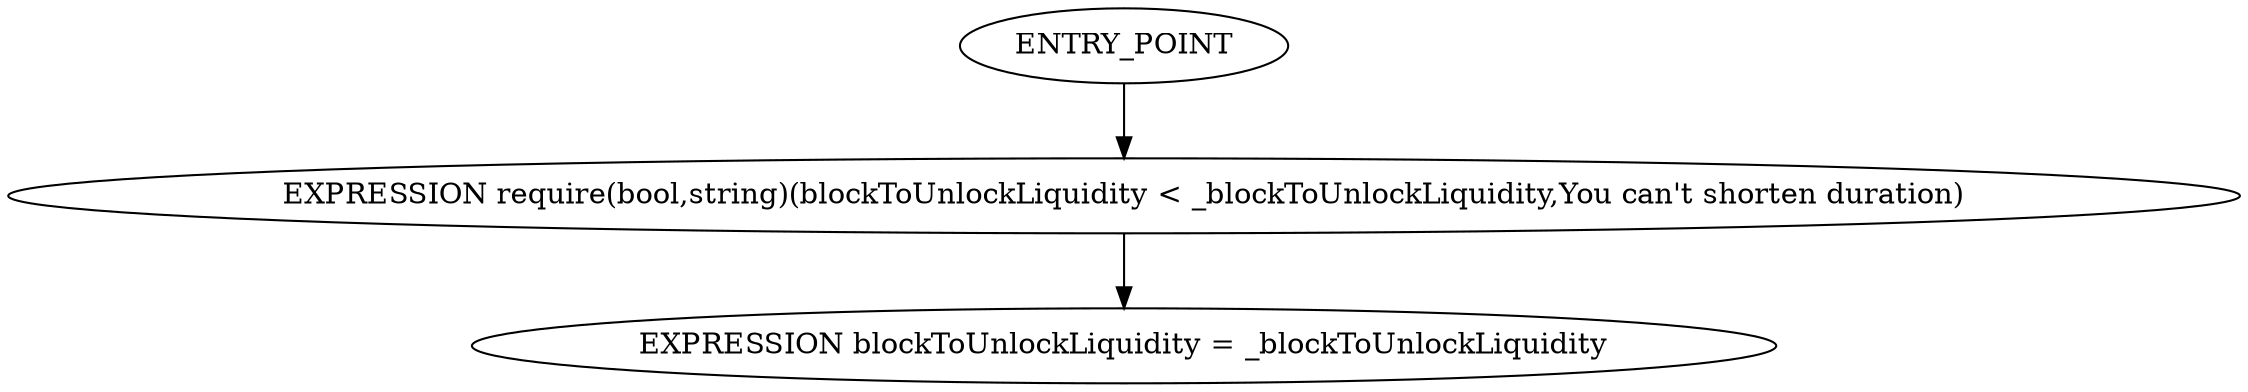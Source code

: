 digraph{
0[label="ENTRY_POINT"];
0->1;
1[label="EXPRESSION require(bool,string)(blockToUnlockLiquidity < _blockToUnlockLiquidity,You can't shorten duration)"];
1->2;
2[label="EXPRESSION blockToUnlockLiquidity = _blockToUnlockLiquidity"];
}
